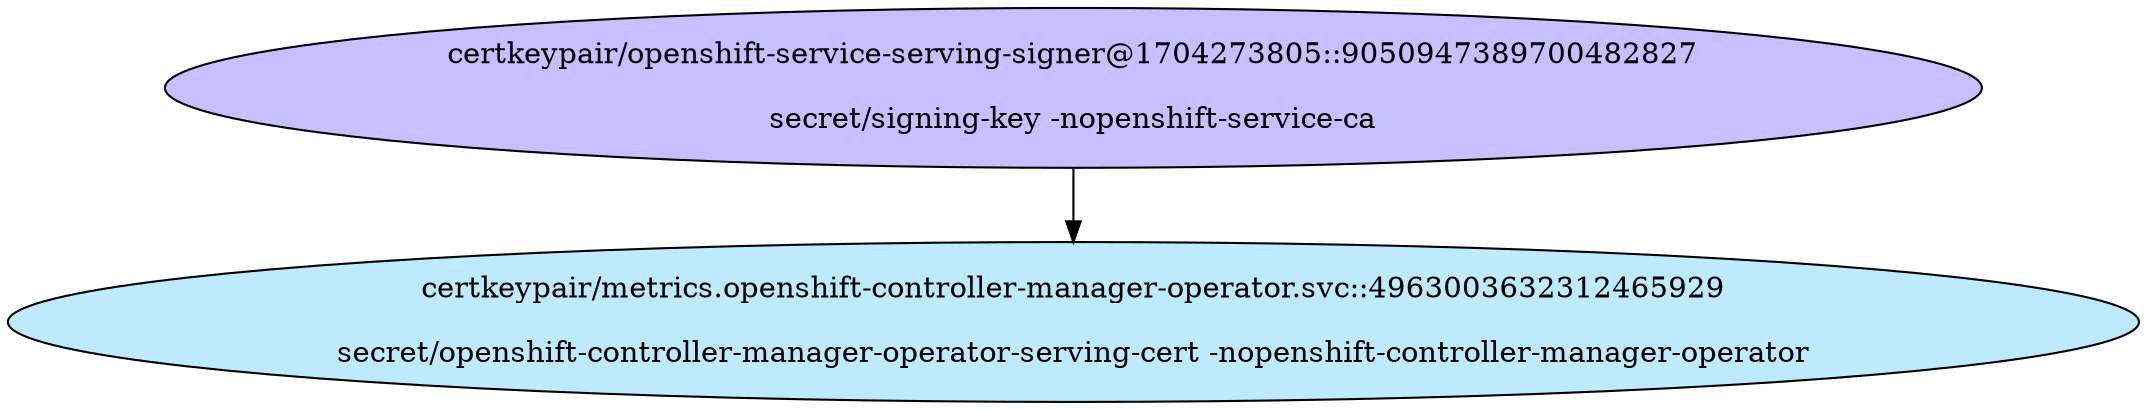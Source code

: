 digraph "Local Certificate" {
  // Node definitions.
  1 [
    label="certkeypair/openshift-service-serving-signer@1704273805::9050947389700482827\n\nsecret/signing-key -nopenshift-service-ca\n"
    style=filled
    fillcolor="#c7bfff"
  ];
  71 [
    label="certkeypair/metrics.openshift-controller-manager-operator.svc::4963003632312465929\n\nsecret/openshift-controller-manager-operator-serving-cert -nopenshift-controller-manager-operator\n"
    style=filled
    fillcolor="#bdebfd"
  ];

  // Edge definitions.
  1 -> 71;
}